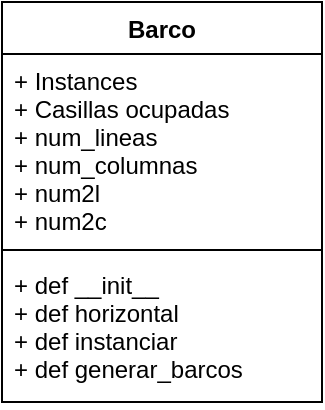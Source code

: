 <mxfile>
    <diagram id="QNFJvZsSw58SSBnc37-q" name="Page-1">
        <mxGraphModel dx="746" dy="425" grid="1" gridSize="10" guides="1" tooltips="1" connect="1" arrows="1" fold="1" page="1" pageScale="1" pageWidth="827" pageHeight="1169" math="0" shadow="0">
            <root>
                <mxCell id="0"/>
                <mxCell id="1" parent="0"/>
                <mxCell id="6" value="Barco" style="swimlane;fontStyle=1;align=center;verticalAlign=top;childLayout=stackLayout;horizontal=1;startSize=26;horizontalStack=0;resizeParent=1;resizeParentMax=0;resizeLast=0;collapsible=1;marginBottom=0;" vertex="1" parent="1">
                    <mxGeometry x="230" y="130" width="160" height="200" as="geometry"/>
                </mxCell>
                <mxCell id="7" value="+ Instances&#10;+ Casillas ocupadas&#10;+ num_lineas&#10;+ num_columnas&#10;+ num2l&#10;+ num2c" style="text;strokeColor=none;fillColor=none;align=left;verticalAlign=top;spacingLeft=4;spacingRight=4;overflow=hidden;rotatable=0;points=[[0,0.5],[1,0.5]];portConstraint=eastwest;" vertex="1" parent="6">
                    <mxGeometry y="26" width="160" height="94" as="geometry"/>
                </mxCell>
                <mxCell id="8" value="" style="line;strokeWidth=1;fillColor=none;align=left;verticalAlign=middle;spacingTop=-1;spacingLeft=3;spacingRight=3;rotatable=0;labelPosition=right;points=[];portConstraint=eastwest;strokeColor=inherit;" vertex="1" parent="6">
                    <mxGeometry y="120" width="160" height="8" as="geometry"/>
                </mxCell>
                <mxCell id="9" value="+ def __init__&#10;+ def horizontal&#10;+ def instanciar&#10;+ def generar_barcos" style="text;strokeColor=none;fillColor=none;align=left;verticalAlign=top;spacingLeft=4;spacingRight=4;overflow=hidden;rotatable=0;points=[[0,0.5],[1,0.5]];portConstraint=eastwest;" vertex="1" parent="6">
                    <mxGeometry y="128" width="160" height="72" as="geometry"/>
                </mxCell>
            </root>
        </mxGraphModel>
    </diagram>
</mxfile>